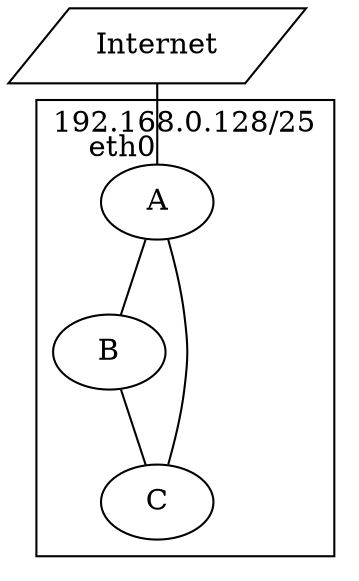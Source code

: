 graph g {
    subgraph cluster_0 {
        label = "192.168.0.128/25";
        color = "black";
        A -- B -- C -- A;
    }
    Internet [shape="parallelogram"];
    Internet -- A [headlabel="eth0"];
}
